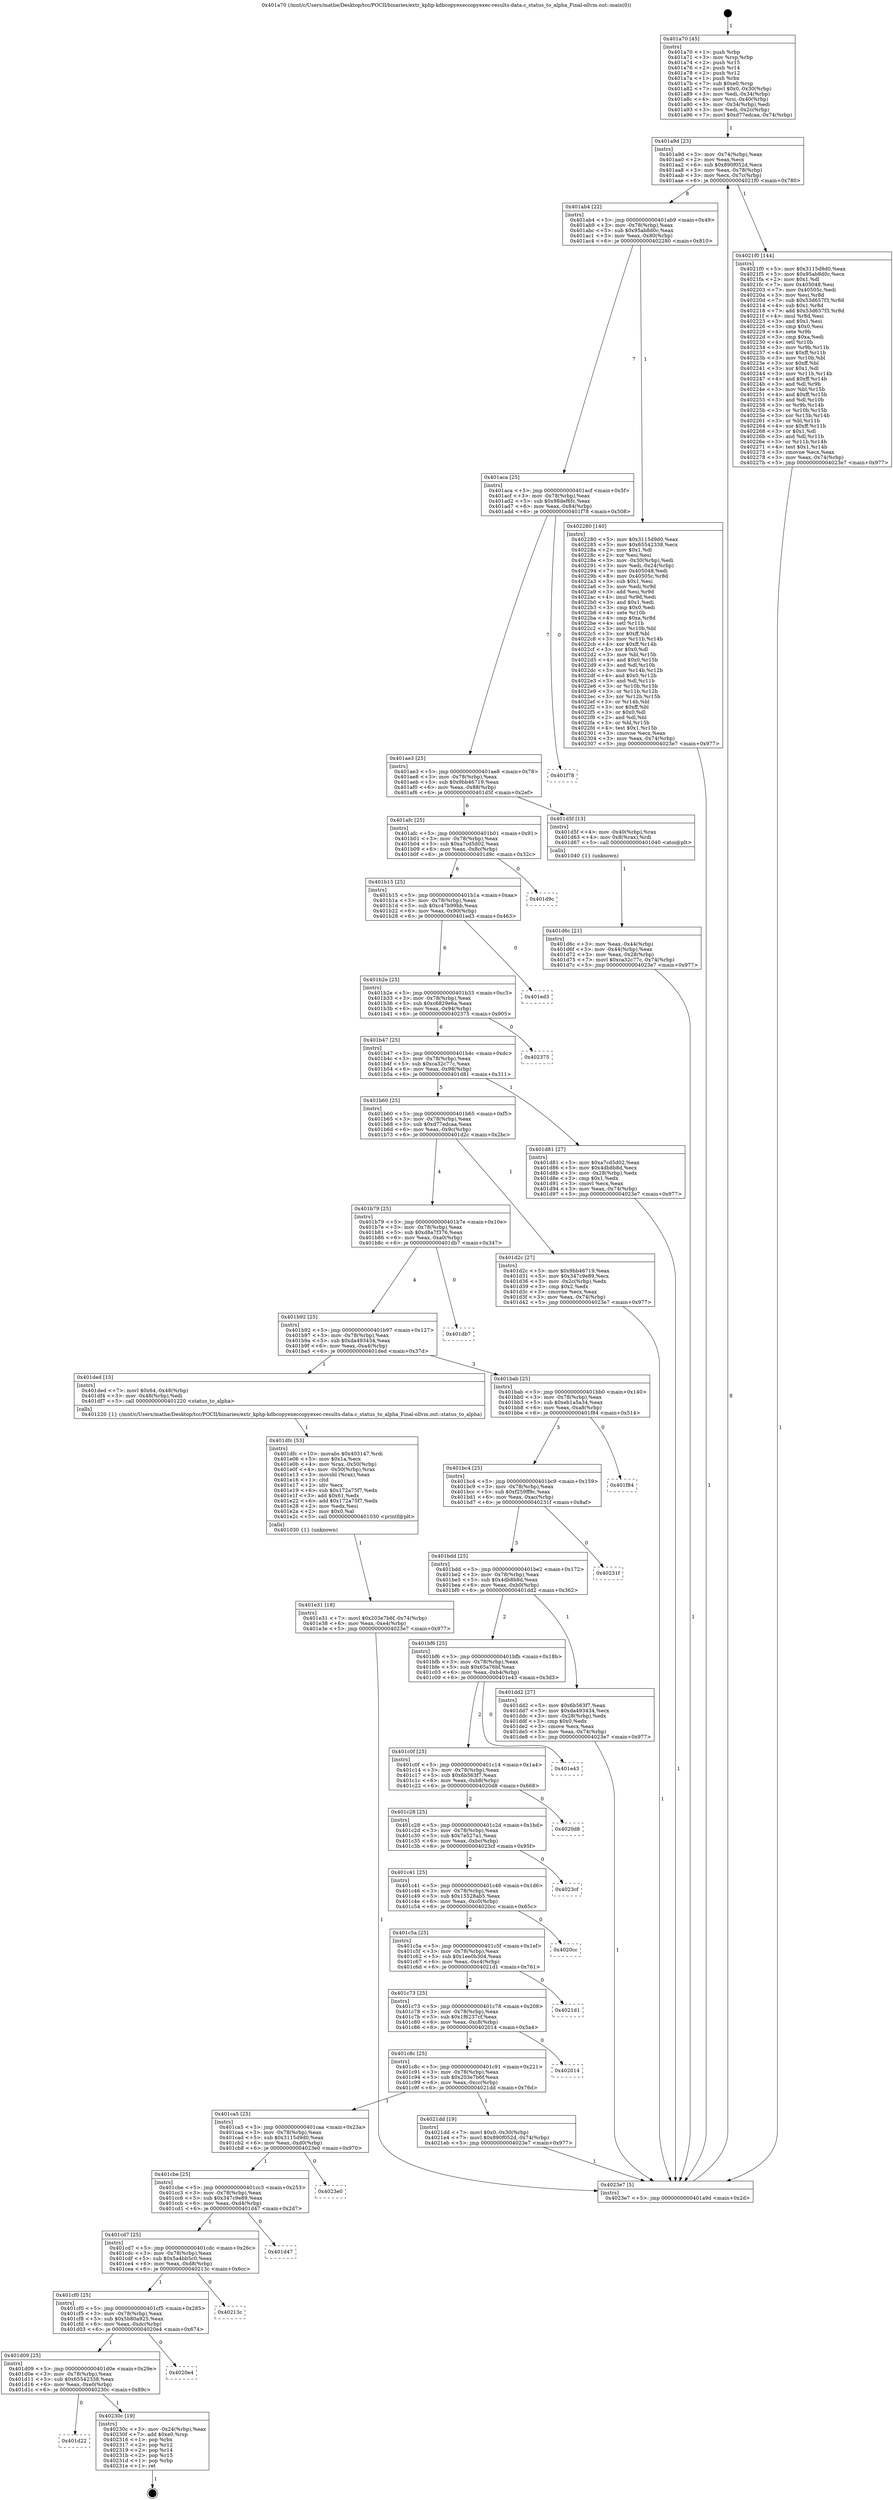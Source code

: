 digraph "0x401a70" {
  label = "0x401a70 (/mnt/c/Users/mathe/Desktop/tcc/POCII/binaries/extr_kphp-kdbcopyexeccopyexec-results-data.c_status_to_alpha_Final-ollvm.out::main(0))"
  labelloc = "t"
  node[shape=record]

  Entry [label="",width=0.3,height=0.3,shape=circle,fillcolor=black,style=filled]
  "0x401a9d" [label="{
     0x401a9d [23]\l
     | [instrs]\l
     &nbsp;&nbsp;0x401a9d \<+3\>: mov -0x74(%rbp),%eax\l
     &nbsp;&nbsp;0x401aa0 \<+2\>: mov %eax,%ecx\l
     &nbsp;&nbsp;0x401aa2 \<+6\>: sub $0x890f052d,%ecx\l
     &nbsp;&nbsp;0x401aa8 \<+3\>: mov %eax,-0x78(%rbp)\l
     &nbsp;&nbsp;0x401aab \<+3\>: mov %ecx,-0x7c(%rbp)\l
     &nbsp;&nbsp;0x401aae \<+6\>: je 00000000004021f0 \<main+0x780\>\l
  }"]
  "0x4021f0" [label="{
     0x4021f0 [144]\l
     | [instrs]\l
     &nbsp;&nbsp;0x4021f0 \<+5\>: mov $0x3115d9d0,%eax\l
     &nbsp;&nbsp;0x4021f5 \<+5\>: mov $0x95ab8d0c,%ecx\l
     &nbsp;&nbsp;0x4021fa \<+2\>: mov $0x1,%dl\l
     &nbsp;&nbsp;0x4021fc \<+7\>: mov 0x405048,%esi\l
     &nbsp;&nbsp;0x402203 \<+7\>: mov 0x40505c,%edi\l
     &nbsp;&nbsp;0x40220a \<+3\>: mov %esi,%r8d\l
     &nbsp;&nbsp;0x40220d \<+7\>: sub $0x53d657f3,%r8d\l
     &nbsp;&nbsp;0x402214 \<+4\>: sub $0x1,%r8d\l
     &nbsp;&nbsp;0x402218 \<+7\>: add $0x53d657f3,%r8d\l
     &nbsp;&nbsp;0x40221f \<+4\>: imul %r8d,%esi\l
     &nbsp;&nbsp;0x402223 \<+3\>: and $0x1,%esi\l
     &nbsp;&nbsp;0x402226 \<+3\>: cmp $0x0,%esi\l
     &nbsp;&nbsp;0x402229 \<+4\>: sete %r9b\l
     &nbsp;&nbsp;0x40222d \<+3\>: cmp $0xa,%edi\l
     &nbsp;&nbsp;0x402230 \<+4\>: setl %r10b\l
     &nbsp;&nbsp;0x402234 \<+3\>: mov %r9b,%r11b\l
     &nbsp;&nbsp;0x402237 \<+4\>: xor $0xff,%r11b\l
     &nbsp;&nbsp;0x40223b \<+3\>: mov %r10b,%bl\l
     &nbsp;&nbsp;0x40223e \<+3\>: xor $0xff,%bl\l
     &nbsp;&nbsp;0x402241 \<+3\>: xor $0x1,%dl\l
     &nbsp;&nbsp;0x402244 \<+3\>: mov %r11b,%r14b\l
     &nbsp;&nbsp;0x402247 \<+4\>: and $0xff,%r14b\l
     &nbsp;&nbsp;0x40224b \<+3\>: and %dl,%r9b\l
     &nbsp;&nbsp;0x40224e \<+3\>: mov %bl,%r15b\l
     &nbsp;&nbsp;0x402251 \<+4\>: and $0xff,%r15b\l
     &nbsp;&nbsp;0x402255 \<+3\>: and %dl,%r10b\l
     &nbsp;&nbsp;0x402258 \<+3\>: or %r9b,%r14b\l
     &nbsp;&nbsp;0x40225b \<+3\>: or %r10b,%r15b\l
     &nbsp;&nbsp;0x40225e \<+3\>: xor %r15b,%r14b\l
     &nbsp;&nbsp;0x402261 \<+3\>: or %bl,%r11b\l
     &nbsp;&nbsp;0x402264 \<+4\>: xor $0xff,%r11b\l
     &nbsp;&nbsp;0x402268 \<+3\>: or $0x1,%dl\l
     &nbsp;&nbsp;0x40226b \<+3\>: and %dl,%r11b\l
     &nbsp;&nbsp;0x40226e \<+3\>: or %r11b,%r14b\l
     &nbsp;&nbsp;0x402271 \<+4\>: test $0x1,%r14b\l
     &nbsp;&nbsp;0x402275 \<+3\>: cmovne %ecx,%eax\l
     &nbsp;&nbsp;0x402278 \<+3\>: mov %eax,-0x74(%rbp)\l
     &nbsp;&nbsp;0x40227b \<+5\>: jmp 00000000004023e7 \<main+0x977\>\l
  }"]
  "0x401ab4" [label="{
     0x401ab4 [22]\l
     | [instrs]\l
     &nbsp;&nbsp;0x401ab4 \<+5\>: jmp 0000000000401ab9 \<main+0x49\>\l
     &nbsp;&nbsp;0x401ab9 \<+3\>: mov -0x78(%rbp),%eax\l
     &nbsp;&nbsp;0x401abc \<+5\>: sub $0x95ab8d0c,%eax\l
     &nbsp;&nbsp;0x401ac1 \<+3\>: mov %eax,-0x80(%rbp)\l
     &nbsp;&nbsp;0x401ac4 \<+6\>: je 0000000000402280 \<main+0x810\>\l
  }"]
  Exit [label="",width=0.3,height=0.3,shape=circle,fillcolor=black,style=filled,peripheries=2]
  "0x402280" [label="{
     0x402280 [140]\l
     | [instrs]\l
     &nbsp;&nbsp;0x402280 \<+5\>: mov $0x3115d9d0,%eax\l
     &nbsp;&nbsp;0x402285 \<+5\>: mov $0x65542338,%ecx\l
     &nbsp;&nbsp;0x40228a \<+2\>: mov $0x1,%dl\l
     &nbsp;&nbsp;0x40228c \<+2\>: xor %esi,%esi\l
     &nbsp;&nbsp;0x40228e \<+3\>: mov -0x30(%rbp),%edi\l
     &nbsp;&nbsp;0x402291 \<+3\>: mov %edi,-0x24(%rbp)\l
     &nbsp;&nbsp;0x402294 \<+7\>: mov 0x405048,%edi\l
     &nbsp;&nbsp;0x40229b \<+8\>: mov 0x40505c,%r8d\l
     &nbsp;&nbsp;0x4022a3 \<+3\>: sub $0x1,%esi\l
     &nbsp;&nbsp;0x4022a6 \<+3\>: mov %edi,%r9d\l
     &nbsp;&nbsp;0x4022a9 \<+3\>: add %esi,%r9d\l
     &nbsp;&nbsp;0x4022ac \<+4\>: imul %r9d,%edi\l
     &nbsp;&nbsp;0x4022b0 \<+3\>: and $0x1,%edi\l
     &nbsp;&nbsp;0x4022b3 \<+3\>: cmp $0x0,%edi\l
     &nbsp;&nbsp;0x4022b6 \<+4\>: sete %r10b\l
     &nbsp;&nbsp;0x4022ba \<+4\>: cmp $0xa,%r8d\l
     &nbsp;&nbsp;0x4022be \<+4\>: setl %r11b\l
     &nbsp;&nbsp;0x4022c2 \<+3\>: mov %r10b,%bl\l
     &nbsp;&nbsp;0x4022c5 \<+3\>: xor $0xff,%bl\l
     &nbsp;&nbsp;0x4022c8 \<+3\>: mov %r11b,%r14b\l
     &nbsp;&nbsp;0x4022cb \<+4\>: xor $0xff,%r14b\l
     &nbsp;&nbsp;0x4022cf \<+3\>: xor $0x0,%dl\l
     &nbsp;&nbsp;0x4022d2 \<+3\>: mov %bl,%r15b\l
     &nbsp;&nbsp;0x4022d5 \<+4\>: and $0x0,%r15b\l
     &nbsp;&nbsp;0x4022d9 \<+3\>: and %dl,%r10b\l
     &nbsp;&nbsp;0x4022dc \<+3\>: mov %r14b,%r12b\l
     &nbsp;&nbsp;0x4022df \<+4\>: and $0x0,%r12b\l
     &nbsp;&nbsp;0x4022e3 \<+3\>: and %dl,%r11b\l
     &nbsp;&nbsp;0x4022e6 \<+3\>: or %r10b,%r15b\l
     &nbsp;&nbsp;0x4022e9 \<+3\>: or %r11b,%r12b\l
     &nbsp;&nbsp;0x4022ec \<+3\>: xor %r12b,%r15b\l
     &nbsp;&nbsp;0x4022ef \<+3\>: or %r14b,%bl\l
     &nbsp;&nbsp;0x4022f2 \<+3\>: xor $0xff,%bl\l
     &nbsp;&nbsp;0x4022f5 \<+3\>: or $0x0,%dl\l
     &nbsp;&nbsp;0x4022f8 \<+2\>: and %dl,%bl\l
     &nbsp;&nbsp;0x4022fa \<+3\>: or %bl,%r15b\l
     &nbsp;&nbsp;0x4022fd \<+4\>: test $0x1,%r15b\l
     &nbsp;&nbsp;0x402301 \<+3\>: cmovne %ecx,%eax\l
     &nbsp;&nbsp;0x402304 \<+3\>: mov %eax,-0x74(%rbp)\l
     &nbsp;&nbsp;0x402307 \<+5\>: jmp 00000000004023e7 \<main+0x977\>\l
  }"]
  "0x401aca" [label="{
     0x401aca [25]\l
     | [instrs]\l
     &nbsp;&nbsp;0x401aca \<+5\>: jmp 0000000000401acf \<main+0x5f\>\l
     &nbsp;&nbsp;0x401acf \<+3\>: mov -0x78(%rbp),%eax\l
     &nbsp;&nbsp;0x401ad2 \<+5\>: sub $0x98def6fc,%eax\l
     &nbsp;&nbsp;0x401ad7 \<+6\>: mov %eax,-0x84(%rbp)\l
     &nbsp;&nbsp;0x401add \<+6\>: je 0000000000401f78 \<main+0x508\>\l
  }"]
  "0x401d22" [label="{
     0x401d22\l
  }", style=dashed]
  "0x401f78" [label="{
     0x401f78\l
  }", style=dashed]
  "0x401ae3" [label="{
     0x401ae3 [25]\l
     | [instrs]\l
     &nbsp;&nbsp;0x401ae3 \<+5\>: jmp 0000000000401ae8 \<main+0x78\>\l
     &nbsp;&nbsp;0x401ae8 \<+3\>: mov -0x78(%rbp),%eax\l
     &nbsp;&nbsp;0x401aeb \<+5\>: sub $0x9bb46719,%eax\l
     &nbsp;&nbsp;0x401af0 \<+6\>: mov %eax,-0x88(%rbp)\l
     &nbsp;&nbsp;0x401af6 \<+6\>: je 0000000000401d5f \<main+0x2ef\>\l
  }"]
  "0x40230c" [label="{
     0x40230c [19]\l
     | [instrs]\l
     &nbsp;&nbsp;0x40230c \<+3\>: mov -0x24(%rbp),%eax\l
     &nbsp;&nbsp;0x40230f \<+7\>: add $0xe0,%rsp\l
     &nbsp;&nbsp;0x402316 \<+1\>: pop %rbx\l
     &nbsp;&nbsp;0x402317 \<+2\>: pop %r12\l
     &nbsp;&nbsp;0x402319 \<+2\>: pop %r14\l
     &nbsp;&nbsp;0x40231b \<+2\>: pop %r15\l
     &nbsp;&nbsp;0x40231d \<+1\>: pop %rbp\l
     &nbsp;&nbsp;0x40231e \<+1\>: ret\l
  }"]
  "0x401d5f" [label="{
     0x401d5f [13]\l
     | [instrs]\l
     &nbsp;&nbsp;0x401d5f \<+4\>: mov -0x40(%rbp),%rax\l
     &nbsp;&nbsp;0x401d63 \<+4\>: mov 0x8(%rax),%rdi\l
     &nbsp;&nbsp;0x401d67 \<+5\>: call 0000000000401040 \<atoi@plt\>\l
     | [calls]\l
     &nbsp;&nbsp;0x401040 \{1\} (unknown)\l
  }"]
  "0x401afc" [label="{
     0x401afc [25]\l
     | [instrs]\l
     &nbsp;&nbsp;0x401afc \<+5\>: jmp 0000000000401b01 \<main+0x91\>\l
     &nbsp;&nbsp;0x401b01 \<+3\>: mov -0x78(%rbp),%eax\l
     &nbsp;&nbsp;0x401b04 \<+5\>: sub $0xa7cd5d02,%eax\l
     &nbsp;&nbsp;0x401b09 \<+6\>: mov %eax,-0x8c(%rbp)\l
     &nbsp;&nbsp;0x401b0f \<+6\>: je 0000000000401d9c \<main+0x32c\>\l
  }"]
  "0x401d09" [label="{
     0x401d09 [25]\l
     | [instrs]\l
     &nbsp;&nbsp;0x401d09 \<+5\>: jmp 0000000000401d0e \<main+0x29e\>\l
     &nbsp;&nbsp;0x401d0e \<+3\>: mov -0x78(%rbp),%eax\l
     &nbsp;&nbsp;0x401d11 \<+5\>: sub $0x65542338,%eax\l
     &nbsp;&nbsp;0x401d16 \<+6\>: mov %eax,-0xe0(%rbp)\l
     &nbsp;&nbsp;0x401d1c \<+6\>: je 000000000040230c \<main+0x89c\>\l
  }"]
  "0x401d9c" [label="{
     0x401d9c\l
  }", style=dashed]
  "0x401b15" [label="{
     0x401b15 [25]\l
     | [instrs]\l
     &nbsp;&nbsp;0x401b15 \<+5\>: jmp 0000000000401b1a \<main+0xaa\>\l
     &nbsp;&nbsp;0x401b1a \<+3\>: mov -0x78(%rbp),%eax\l
     &nbsp;&nbsp;0x401b1d \<+5\>: sub $0xc47b99bb,%eax\l
     &nbsp;&nbsp;0x401b22 \<+6\>: mov %eax,-0x90(%rbp)\l
     &nbsp;&nbsp;0x401b28 \<+6\>: je 0000000000401ed3 \<main+0x463\>\l
  }"]
  "0x4020e4" [label="{
     0x4020e4\l
  }", style=dashed]
  "0x401ed3" [label="{
     0x401ed3\l
  }", style=dashed]
  "0x401b2e" [label="{
     0x401b2e [25]\l
     | [instrs]\l
     &nbsp;&nbsp;0x401b2e \<+5\>: jmp 0000000000401b33 \<main+0xc3\>\l
     &nbsp;&nbsp;0x401b33 \<+3\>: mov -0x78(%rbp),%eax\l
     &nbsp;&nbsp;0x401b36 \<+5\>: sub $0xc6829e6a,%eax\l
     &nbsp;&nbsp;0x401b3b \<+6\>: mov %eax,-0x94(%rbp)\l
     &nbsp;&nbsp;0x401b41 \<+6\>: je 0000000000402375 \<main+0x905\>\l
  }"]
  "0x401cf0" [label="{
     0x401cf0 [25]\l
     | [instrs]\l
     &nbsp;&nbsp;0x401cf0 \<+5\>: jmp 0000000000401cf5 \<main+0x285\>\l
     &nbsp;&nbsp;0x401cf5 \<+3\>: mov -0x78(%rbp),%eax\l
     &nbsp;&nbsp;0x401cf8 \<+5\>: sub $0x5b80a925,%eax\l
     &nbsp;&nbsp;0x401cfd \<+6\>: mov %eax,-0xdc(%rbp)\l
     &nbsp;&nbsp;0x401d03 \<+6\>: je 00000000004020e4 \<main+0x674\>\l
  }"]
  "0x402375" [label="{
     0x402375\l
  }", style=dashed]
  "0x401b47" [label="{
     0x401b47 [25]\l
     | [instrs]\l
     &nbsp;&nbsp;0x401b47 \<+5\>: jmp 0000000000401b4c \<main+0xdc\>\l
     &nbsp;&nbsp;0x401b4c \<+3\>: mov -0x78(%rbp),%eax\l
     &nbsp;&nbsp;0x401b4f \<+5\>: sub $0xca32c77c,%eax\l
     &nbsp;&nbsp;0x401b54 \<+6\>: mov %eax,-0x98(%rbp)\l
     &nbsp;&nbsp;0x401b5a \<+6\>: je 0000000000401d81 \<main+0x311\>\l
  }"]
  "0x40213c" [label="{
     0x40213c\l
  }", style=dashed]
  "0x401d81" [label="{
     0x401d81 [27]\l
     | [instrs]\l
     &nbsp;&nbsp;0x401d81 \<+5\>: mov $0xa7cd5d02,%eax\l
     &nbsp;&nbsp;0x401d86 \<+5\>: mov $0x4db8b8d,%ecx\l
     &nbsp;&nbsp;0x401d8b \<+3\>: mov -0x28(%rbp),%edx\l
     &nbsp;&nbsp;0x401d8e \<+3\>: cmp $0x1,%edx\l
     &nbsp;&nbsp;0x401d91 \<+3\>: cmovl %ecx,%eax\l
     &nbsp;&nbsp;0x401d94 \<+3\>: mov %eax,-0x74(%rbp)\l
     &nbsp;&nbsp;0x401d97 \<+5\>: jmp 00000000004023e7 \<main+0x977\>\l
  }"]
  "0x401b60" [label="{
     0x401b60 [25]\l
     | [instrs]\l
     &nbsp;&nbsp;0x401b60 \<+5\>: jmp 0000000000401b65 \<main+0xf5\>\l
     &nbsp;&nbsp;0x401b65 \<+3\>: mov -0x78(%rbp),%eax\l
     &nbsp;&nbsp;0x401b68 \<+5\>: sub $0xd77edcaa,%eax\l
     &nbsp;&nbsp;0x401b6d \<+6\>: mov %eax,-0x9c(%rbp)\l
     &nbsp;&nbsp;0x401b73 \<+6\>: je 0000000000401d2c \<main+0x2bc\>\l
  }"]
  "0x401cd7" [label="{
     0x401cd7 [25]\l
     | [instrs]\l
     &nbsp;&nbsp;0x401cd7 \<+5\>: jmp 0000000000401cdc \<main+0x26c\>\l
     &nbsp;&nbsp;0x401cdc \<+3\>: mov -0x78(%rbp),%eax\l
     &nbsp;&nbsp;0x401cdf \<+5\>: sub $0x5a4bb5c0,%eax\l
     &nbsp;&nbsp;0x401ce4 \<+6\>: mov %eax,-0xd8(%rbp)\l
     &nbsp;&nbsp;0x401cea \<+6\>: je 000000000040213c \<main+0x6cc\>\l
  }"]
  "0x401d2c" [label="{
     0x401d2c [27]\l
     | [instrs]\l
     &nbsp;&nbsp;0x401d2c \<+5\>: mov $0x9bb46719,%eax\l
     &nbsp;&nbsp;0x401d31 \<+5\>: mov $0x347c9e89,%ecx\l
     &nbsp;&nbsp;0x401d36 \<+3\>: mov -0x2c(%rbp),%edx\l
     &nbsp;&nbsp;0x401d39 \<+3\>: cmp $0x2,%edx\l
     &nbsp;&nbsp;0x401d3c \<+3\>: cmovne %ecx,%eax\l
     &nbsp;&nbsp;0x401d3f \<+3\>: mov %eax,-0x74(%rbp)\l
     &nbsp;&nbsp;0x401d42 \<+5\>: jmp 00000000004023e7 \<main+0x977\>\l
  }"]
  "0x401b79" [label="{
     0x401b79 [25]\l
     | [instrs]\l
     &nbsp;&nbsp;0x401b79 \<+5\>: jmp 0000000000401b7e \<main+0x10e\>\l
     &nbsp;&nbsp;0x401b7e \<+3\>: mov -0x78(%rbp),%eax\l
     &nbsp;&nbsp;0x401b81 \<+5\>: sub $0xd8a7f376,%eax\l
     &nbsp;&nbsp;0x401b86 \<+6\>: mov %eax,-0xa0(%rbp)\l
     &nbsp;&nbsp;0x401b8c \<+6\>: je 0000000000401db7 \<main+0x347\>\l
  }"]
  "0x4023e7" [label="{
     0x4023e7 [5]\l
     | [instrs]\l
     &nbsp;&nbsp;0x4023e7 \<+5\>: jmp 0000000000401a9d \<main+0x2d\>\l
  }"]
  "0x401a70" [label="{
     0x401a70 [45]\l
     | [instrs]\l
     &nbsp;&nbsp;0x401a70 \<+1\>: push %rbp\l
     &nbsp;&nbsp;0x401a71 \<+3\>: mov %rsp,%rbp\l
     &nbsp;&nbsp;0x401a74 \<+2\>: push %r15\l
     &nbsp;&nbsp;0x401a76 \<+2\>: push %r14\l
     &nbsp;&nbsp;0x401a78 \<+2\>: push %r12\l
     &nbsp;&nbsp;0x401a7a \<+1\>: push %rbx\l
     &nbsp;&nbsp;0x401a7b \<+7\>: sub $0xe0,%rsp\l
     &nbsp;&nbsp;0x401a82 \<+7\>: movl $0x0,-0x30(%rbp)\l
     &nbsp;&nbsp;0x401a89 \<+3\>: mov %edi,-0x34(%rbp)\l
     &nbsp;&nbsp;0x401a8c \<+4\>: mov %rsi,-0x40(%rbp)\l
     &nbsp;&nbsp;0x401a90 \<+3\>: mov -0x34(%rbp),%edi\l
     &nbsp;&nbsp;0x401a93 \<+3\>: mov %edi,-0x2c(%rbp)\l
     &nbsp;&nbsp;0x401a96 \<+7\>: movl $0xd77edcaa,-0x74(%rbp)\l
  }"]
  "0x401d6c" [label="{
     0x401d6c [21]\l
     | [instrs]\l
     &nbsp;&nbsp;0x401d6c \<+3\>: mov %eax,-0x44(%rbp)\l
     &nbsp;&nbsp;0x401d6f \<+3\>: mov -0x44(%rbp),%eax\l
     &nbsp;&nbsp;0x401d72 \<+3\>: mov %eax,-0x28(%rbp)\l
     &nbsp;&nbsp;0x401d75 \<+7\>: movl $0xca32c77c,-0x74(%rbp)\l
     &nbsp;&nbsp;0x401d7c \<+5\>: jmp 00000000004023e7 \<main+0x977\>\l
  }"]
  "0x401d47" [label="{
     0x401d47\l
  }", style=dashed]
  "0x401db7" [label="{
     0x401db7\l
  }", style=dashed]
  "0x401b92" [label="{
     0x401b92 [25]\l
     | [instrs]\l
     &nbsp;&nbsp;0x401b92 \<+5\>: jmp 0000000000401b97 \<main+0x127\>\l
     &nbsp;&nbsp;0x401b97 \<+3\>: mov -0x78(%rbp),%eax\l
     &nbsp;&nbsp;0x401b9a \<+5\>: sub $0xda493434,%eax\l
     &nbsp;&nbsp;0x401b9f \<+6\>: mov %eax,-0xa4(%rbp)\l
     &nbsp;&nbsp;0x401ba5 \<+6\>: je 0000000000401ded \<main+0x37d\>\l
  }"]
  "0x401cbe" [label="{
     0x401cbe [25]\l
     | [instrs]\l
     &nbsp;&nbsp;0x401cbe \<+5\>: jmp 0000000000401cc3 \<main+0x253\>\l
     &nbsp;&nbsp;0x401cc3 \<+3\>: mov -0x78(%rbp),%eax\l
     &nbsp;&nbsp;0x401cc6 \<+5\>: sub $0x347c9e89,%eax\l
     &nbsp;&nbsp;0x401ccb \<+6\>: mov %eax,-0xd4(%rbp)\l
     &nbsp;&nbsp;0x401cd1 \<+6\>: je 0000000000401d47 \<main+0x2d7\>\l
  }"]
  "0x401ded" [label="{
     0x401ded [15]\l
     | [instrs]\l
     &nbsp;&nbsp;0x401ded \<+7\>: movl $0x64,-0x48(%rbp)\l
     &nbsp;&nbsp;0x401df4 \<+3\>: mov -0x48(%rbp),%edi\l
     &nbsp;&nbsp;0x401df7 \<+5\>: call 0000000000401220 \<status_to_alpha\>\l
     | [calls]\l
     &nbsp;&nbsp;0x401220 \{1\} (/mnt/c/Users/mathe/Desktop/tcc/POCII/binaries/extr_kphp-kdbcopyexeccopyexec-results-data.c_status_to_alpha_Final-ollvm.out::status_to_alpha)\l
  }"]
  "0x401bab" [label="{
     0x401bab [25]\l
     | [instrs]\l
     &nbsp;&nbsp;0x401bab \<+5\>: jmp 0000000000401bb0 \<main+0x140\>\l
     &nbsp;&nbsp;0x401bb0 \<+3\>: mov -0x78(%rbp),%eax\l
     &nbsp;&nbsp;0x401bb3 \<+5\>: sub $0xeb1a5a34,%eax\l
     &nbsp;&nbsp;0x401bb8 \<+6\>: mov %eax,-0xa8(%rbp)\l
     &nbsp;&nbsp;0x401bbe \<+6\>: je 0000000000401f84 \<main+0x514\>\l
  }"]
  "0x4023e0" [label="{
     0x4023e0\l
  }", style=dashed]
  "0x401f84" [label="{
     0x401f84\l
  }", style=dashed]
  "0x401bc4" [label="{
     0x401bc4 [25]\l
     | [instrs]\l
     &nbsp;&nbsp;0x401bc4 \<+5\>: jmp 0000000000401bc9 \<main+0x159\>\l
     &nbsp;&nbsp;0x401bc9 \<+3\>: mov -0x78(%rbp),%eax\l
     &nbsp;&nbsp;0x401bcc \<+5\>: sub $0xf259ff9c,%eax\l
     &nbsp;&nbsp;0x401bd1 \<+6\>: mov %eax,-0xac(%rbp)\l
     &nbsp;&nbsp;0x401bd7 \<+6\>: je 000000000040231f \<main+0x8af\>\l
  }"]
  "0x401ca5" [label="{
     0x401ca5 [25]\l
     | [instrs]\l
     &nbsp;&nbsp;0x401ca5 \<+5\>: jmp 0000000000401caa \<main+0x23a\>\l
     &nbsp;&nbsp;0x401caa \<+3\>: mov -0x78(%rbp),%eax\l
     &nbsp;&nbsp;0x401cad \<+5\>: sub $0x3115d9d0,%eax\l
     &nbsp;&nbsp;0x401cb2 \<+6\>: mov %eax,-0xd0(%rbp)\l
     &nbsp;&nbsp;0x401cb8 \<+6\>: je 00000000004023e0 \<main+0x970\>\l
  }"]
  "0x40231f" [label="{
     0x40231f\l
  }", style=dashed]
  "0x401bdd" [label="{
     0x401bdd [25]\l
     | [instrs]\l
     &nbsp;&nbsp;0x401bdd \<+5\>: jmp 0000000000401be2 \<main+0x172\>\l
     &nbsp;&nbsp;0x401be2 \<+3\>: mov -0x78(%rbp),%eax\l
     &nbsp;&nbsp;0x401be5 \<+5\>: sub $0x4db8b8d,%eax\l
     &nbsp;&nbsp;0x401bea \<+6\>: mov %eax,-0xb0(%rbp)\l
     &nbsp;&nbsp;0x401bf0 \<+6\>: je 0000000000401dd2 \<main+0x362\>\l
  }"]
  "0x4021dd" [label="{
     0x4021dd [19]\l
     | [instrs]\l
     &nbsp;&nbsp;0x4021dd \<+7\>: movl $0x0,-0x30(%rbp)\l
     &nbsp;&nbsp;0x4021e4 \<+7\>: movl $0x890f052d,-0x74(%rbp)\l
     &nbsp;&nbsp;0x4021eb \<+5\>: jmp 00000000004023e7 \<main+0x977\>\l
  }"]
  "0x401dd2" [label="{
     0x401dd2 [27]\l
     | [instrs]\l
     &nbsp;&nbsp;0x401dd2 \<+5\>: mov $0x6b563f7,%eax\l
     &nbsp;&nbsp;0x401dd7 \<+5\>: mov $0xda493434,%ecx\l
     &nbsp;&nbsp;0x401ddc \<+3\>: mov -0x28(%rbp),%edx\l
     &nbsp;&nbsp;0x401ddf \<+3\>: cmp $0x0,%edx\l
     &nbsp;&nbsp;0x401de2 \<+3\>: cmove %ecx,%eax\l
     &nbsp;&nbsp;0x401de5 \<+3\>: mov %eax,-0x74(%rbp)\l
     &nbsp;&nbsp;0x401de8 \<+5\>: jmp 00000000004023e7 \<main+0x977\>\l
  }"]
  "0x401bf6" [label="{
     0x401bf6 [25]\l
     | [instrs]\l
     &nbsp;&nbsp;0x401bf6 \<+5\>: jmp 0000000000401bfb \<main+0x18b\>\l
     &nbsp;&nbsp;0x401bfb \<+3\>: mov -0x78(%rbp),%eax\l
     &nbsp;&nbsp;0x401bfe \<+5\>: sub $0x65a76bf,%eax\l
     &nbsp;&nbsp;0x401c03 \<+6\>: mov %eax,-0xb4(%rbp)\l
     &nbsp;&nbsp;0x401c09 \<+6\>: je 0000000000401e43 \<main+0x3d3\>\l
  }"]
  "0x401dfc" [label="{
     0x401dfc [53]\l
     | [instrs]\l
     &nbsp;&nbsp;0x401dfc \<+10\>: movabs $0x403147,%rdi\l
     &nbsp;&nbsp;0x401e06 \<+5\>: mov $0x1a,%ecx\l
     &nbsp;&nbsp;0x401e0b \<+4\>: mov %rax,-0x50(%rbp)\l
     &nbsp;&nbsp;0x401e0f \<+4\>: mov -0x50(%rbp),%rax\l
     &nbsp;&nbsp;0x401e13 \<+3\>: movsbl (%rax),%eax\l
     &nbsp;&nbsp;0x401e16 \<+1\>: cltd\l
     &nbsp;&nbsp;0x401e17 \<+2\>: idiv %ecx\l
     &nbsp;&nbsp;0x401e19 \<+6\>: sub $0x172a75f7,%edx\l
     &nbsp;&nbsp;0x401e1f \<+3\>: add $0x61,%edx\l
     &nbsp;&nbsp;0x401e22 \<+6\>: add $0x172a75f7,%edx\l
     &nbsp;&nbsp;0x401e28 \<+2\>: mov %edx,%esi\l
     &nbsp;&nbsp;0x401e2a \<+2\>: mov $0x0,%al\l
     &nbsp;&nbsp;0x401e2c \<+5\>: call 0000000000401030 \<printf@plt\>\l
     | [calls]\l
     &nbsp;&nbsp;0x401030 \{1\} (unknown)\l
  }"]
  "0x401e31" [label="{
     0x401e31 [18]\l
     | [instrs]\l
     &nbsp;&nbsp;0x401e31 \<+7\>: movl $0x203e7b6f,-0x74(%rbp)\l
     &nbsp;&nbsp;0x401e38 \<+6\>: mov %eax,-0xe4(%rbp)\l
     &nbsp;&nbsp;0x401e3e \<+5\>: jmp 00000000004023e7 \<main+0x977\>\l
  }"]
  "0x401c8c" [label="{
     0x401c8c [25]\l
     | [instrs]\l
     &nbsp;&nbsp;0x401c8c \<+5\>: jmp 0000000000401c91 \<main+0x221\>\l
     &nbsp;&nbsp;0x401c91 \<+3\>: mov -0x78(%rbp),%eax\l
     &nbsp;&nbsp;0x401c94 \<+5\>: sub $0x203e7b6f,%eax\l
     &nbsp;&nbsp;0x401c99 \<+6\>: mov %eax,-0xcc(%rbp)\l
     &nbsp;&nbsp;0x401c9f \<+6\>: je 00000000004021dd \<main+0x76d\>\l
  }"]
  "0x401e43" [label="{
     0x401e43\l
  }", style=dashed]
  "0x401c0f" [label="{
     0x401c0f [25]\l
     | [instrs]\l
     &nbsp;&nbsp;0x401c0f \<+5\>: jmp 0000000000401c14 \<main+0x1a4\>\l
     &nbsp;&nbsp;0x401c14 \<+3\>: mov -0x78(%rbp),%eax\l
     &nbsp;&nbsp;0x401c17 \<+5\>: sub $0x6b563f7,%eax\l
     &nbsp;&nbsp;0x401c1c \<+6\>: mov %eax,-0xb8(%rbp)\l
     &nbsp;&nbsp;0x401c22 \<+6\>: je 00000000004020d8 \<main+0x668\>\l
  }"]
  "0x402014" [label="{
     0x402014\l
  }", style=dashed]
  "0x4020d8" [label="{
     0x4020d8\l
  }", style=dashed]
  "0x401c28" [label="{
     0x401c28 [25]\l
     | [instrs]\l
     &nbsp;&nbsp;0x401c28 \<+5\>: jmp 0000000000401c2d \<main+0x1bd\>\l
     &nbsp;&nbsp;0x401c2d \<+3\>: mov -0x78(%rbp),%eax\l
     &nbsp;&nbsp;0x401c30 \<+5\>: sub $0x7e527a1,%eax\l
     &nbsp;&nbsp;0x401c35 \<+6\>: mov %eax,-0xbc(%rbp)\l
     &nbsp;&nbsp;0x401c3b \<+6\>: je 00000000004023cf \<main+0x95f\>\l
  }"]
  "0x401c73" [label="{
     0x401c73 [25]\l
     | [instrs]\l
     &nbsp;&nbsp;0x401c73 \<+5\>: jmp 0000000000401c78 \<main+0x208\>\l
     &nbsp;&nbsp;0x401c78 \<+3\>: mov -0x78(%rbp),%eax\l
     &nbsp;&nbsp;0x401c7b \<+5\>: sub $0x1f6237cf,%eax\l
     &nbsp;&nbsp;0x401c80 \<+6\>: mov %eax,-0xc8(%rbp)\l
     &nbsp;&nbsp;0x401c86 \<+6\>: je 0000000000402014 \<main+0x5a4\>\l
  }"]
  "0x4023cf" [label="{
     0x4023cf\l
  }", style=dashed]
  "0x401c41" [label="{
     0x401c41 [25]\l
     | [instrs]\l
     &nbsp;&nbsp;0x401c41 \<+5\>: jmp 0000000000401c46 \<main+0x1d6\>\l
     &nbsp;&nbsp;0x401c46 \<+3\>: mov -0x78(%rbp),%eax\l
     &nbsp;&nbsp;0x401c49 \<+5\>: sub $0x15528ab5,%eax\l
     &nbsp;&nbsp;0x401c4e \<+6\>: mov %eax,-0xc0(%rbp)\l
     &nbsp;&nbsp;0x401c54 \<+6\>: je 00000000004020cc \<main+0x65c\>\l
  }"]
  "0x4021d1" [label="{
     0x4021d1\l
  }", style=dashed]
  "0x4020cc" [label="{
     0x4020cc\l
  }", style=dashed]
  "0x401c5a" [label="{
     0x401c5a [25]\l
     | [instrs]\l
     &nbsp;&nbsp;0x401c5a \<+5\>: jmp 0000000000401c5f \<main+0x1ef\>\l
     &nbsp;&nbsp;0x401c5f \<+3\>: mov -0x78(%rbp),%eax\l
     &nbsp;&nbsp;0x401c62 \<+5\>: sub $0x1ee0b304,%eax\l
     &nbsp;&nbsp;0x401c67 \<+6\>: mov %eax,-0xc4(%rbp)\l
     &nbsp;&nbsp;0x401c6d \<+6\>: je 00000000004021d1 \<main+0x761\>\l
  }"]
  Entry -> "0x401a70" [label=" 1"]
  "0x401a9d" -> "0x4021f0" [label=" 1"]
  "0x401a9d" -> "0x401ab4" [label=" 8"]
  "0x40230c" -> Exit [label=" 1"]
  "0x401ab4" -> "0x402280" [label=" 1"]
  "0x401ab4" -> "0x401aca" [label=" 7"]
  "0x401d09" -> "0x401d22" [label=" 0"]
  "0x401aca" -> "0x401f78" [label=" 0"]
  "0x401aca" -> "0x401ae3" [label=" 7"]
  "0x401d09" -> "0x40230c" [label=" 1"]
  "0x401ae3" -> "0x401d5f" [label=" 1"]
  "0x401ae3" -> "0x401afc" [label=" 6"]
  "0x401cf0" -> "0x401d09" [label=" 1"]
  "0x401afc" -> "0x401d9c" [label=" 0"]
  "0x401afc" -> "0x401b15" [label=" 6"]
  "0x401cf0" -> "0x4020e4" [label=" 0"]
  "0x401b15" -> "0x401ed3" [label=" 0"]
  "0x401b15" -> "0x401b2e" [label=" 6"]
  "0x401cd7" -> "0x401cf0" [label=" 1"]
  "0x401b2e" -> "0x402375" [label=" 0"]
  "0x401b2e" -> "0x401b47" [label=" 6"]
  "0x401cd7" -> "0x40213c" [label=" 0"]
  "0x401b47" -> "0x401d81" [label=" 1"]
  "0x401b47" -> "0x401b60" [label=" 5"]
  "0x401cbe" -> "0x401cd7" [label=" 1"]
  "0x401b60" -> "0x401d2c" [label=" 1"]
  "0x401b60" -> "0x401b79" [label=" 4"]
  "0x401d2c" -> "0x4023e7" [label=" 1"]
  "0x401a70" -> "0x401a9d" [label=" 1"]
  "0x4023e7" -> "0x401a9d" [label=" 8"]
  "0x401d5f" -> "0x401d6c" [label=" 1"]
  "0x401d6c" -> "0x4023e7" [label=" 1"]
  "0x401d81" -> "0x4023e7" [label=" 1"]
  "0x401cbe" -> "0x401d47" [label=" 0"]
  "0x401b79" -> "0x401db7" [label=" 0"]
  "0x401b79" -> "0x401b92" [label=" 4"]
  "0x401ca5" -> "0x401cbe" [label=" 1"]
  "0x401b92" -> "0x401ded" [label=" 1"]
  "0x401b92" -> "0x401bab" [label=" 3"]
  "0x401ca5" -> "0x4023e0" [label=" 0"]
  "0x401bab" -> "0x401f84" [label=" 0"]
  "0x401bab" -> "0x401bc4" [label=" 3"]
  "0x402280" -> "0x4023e7" [label=" 1"]
  "0x401bc4" -> "0x40231f" [label=" 0"]
  "0x401bc4" -> "0x401bdd" [label=" 3"]
  "0x4021f0" -> "0x4023e7" [label=" 1"]
  "0x401bdd" -> "0x401dd2" [label=" 1"]
  "0x401bdd" -> "0x401bf6" [label=" 2"]
  "0x401dd2" -> "0x4023e7" [label=" 1"]
  "0x401ded" -> "0x401dfc" [label=" 1"]
  "0x401dfc" -> "0x401e31" [label=" 1"]
  "0x401e31" -> "0x4023e7" [label=" 1"]
  "0x4021dd" -> "0x4023e7" [label=" 1"]
  "0x401bf6" -> "0x401e43" [label=" 0"]
  "0x401bf6" -> "0x401c0f" [label=" 2"]
  "0x401c8c" -> "0x4021dd" [label=" 1"]
  "0x401c0f" -> "0x4020d8" [label=" 0"]
  "0x401c0f" -> "0x401c28" [label=" 2"]
  "0x401c8c" -> "0x401ca5" [label=" 1"]
  "0x401c28" -> "0x4023cf" [label=" 0"]
  "0x401c28" -> "0x401c41" [label=" 2"]
  "0x401c73" -> "0x402014" [label=" 0"]
  "0x401c41" -> "0x4020cc" [label=" 0"]
  "0x401c41" -> "0x401c5a" [label=" 2"]
  "0x401c73" -> "0x401c8c" [label=" 2"]
  "0x401c5a" -> "0x4021d1" [label=" 0"]
  "0x401c5a" -> "0x401c73" [label=" 2"]
}
